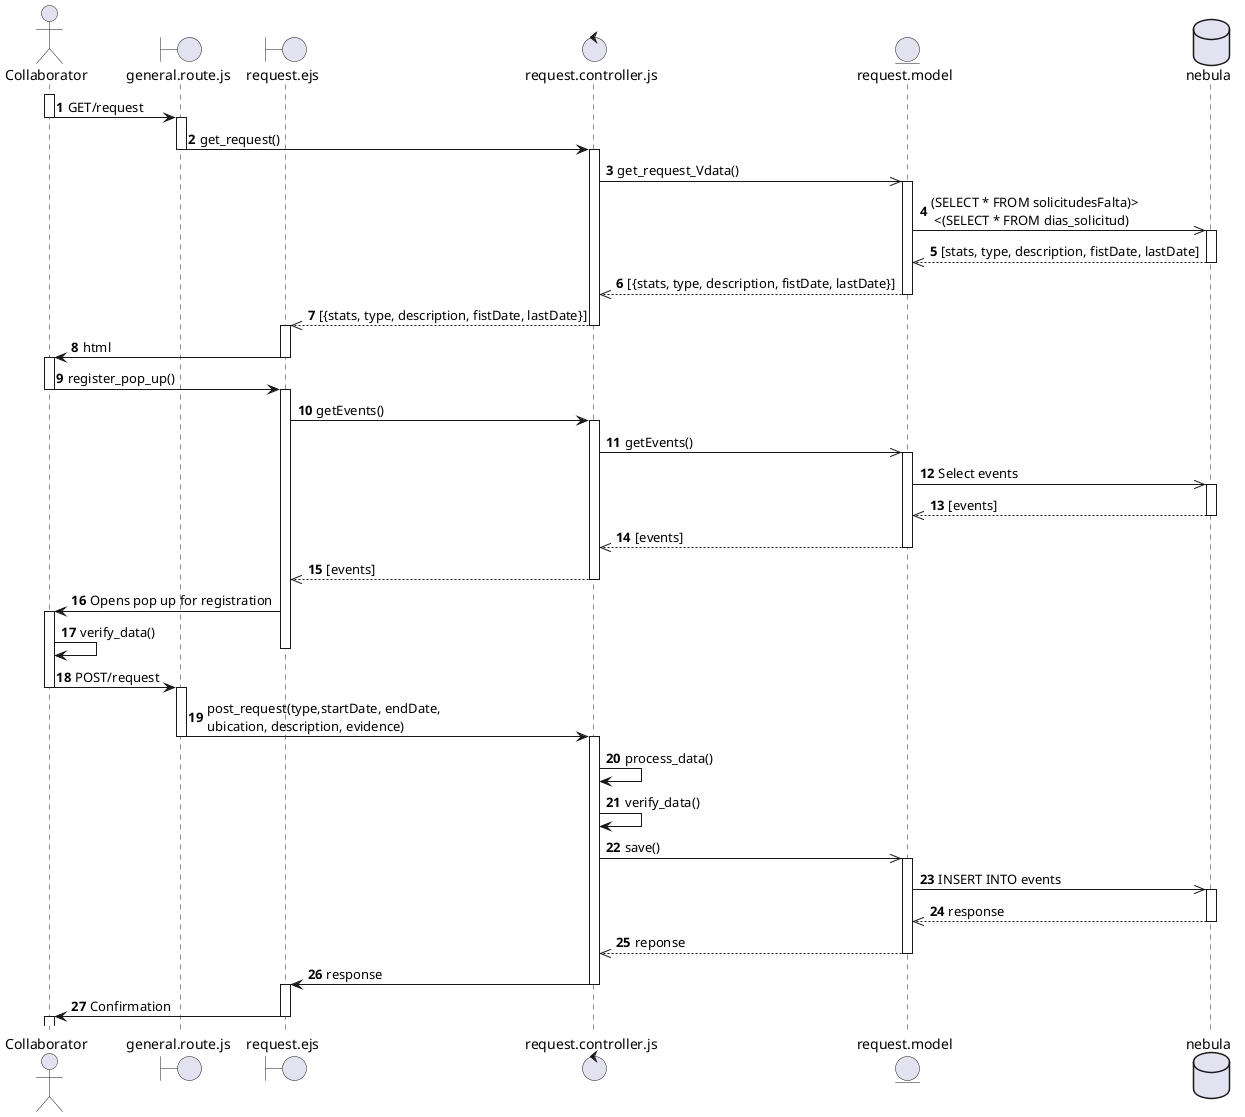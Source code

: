 @startuml Prueba
autonumber
actor Collaborator
boundary general.route.js as gRoutes
boundary request.ejs as rView
control request.controller.js as rController
entity request.model as rModel
database nebula as neb

activate Collaborator
Collaborator -> gRoutes : GET/request
deactivate Collaborator

activate gRoutes
gRoutes -> rController: get_request()
deactivate gRoutes

activate rController
rController ->> rModel: get_request_Vdata()

activate rModel
rModel ->> neb: (SELECT * FROM solicitudesFalta)>\n <(SELECT * FROM dias_solicitud)

activate neb
neb-->> rModel: [stats, type, description, fistDate, lastDate]
deactivate neb

rModel -->> rController: [{stats, type, description, fistDate, lastDate}]
deactivate rModel

rController -->> rView: [{stats, type, description, fistDate, lastDate}]
deactivate rController

activate rView
rView -> Collaborator: html
deactivate rView

activate Collaborator
Collaborator -> rView : register_pop_up()
deactivate Collaborator

activate rView
rView -> rController : getEvents()
activate rController
rController ->> rModel : getEvents()
activate rModel
rModel ->> neb : Select events
activate neb
neb -->> rModel : [events]
deactivate neb
rModel -->> rController : [events]
deactivate rModel
rController -->> rView : [events]
deactivate rController

rView -> Collaborator : Opens pop up for registration
activate Collaborator
Collaborator -> Collaborator : verify_data()
deactivate rView


Collaborator -> gRoutes :POST/request
deactivate Collaborator


activate gRoutes
gRoutes -> rController : post_request(type,startDate, endDate, \nubication, description, evidence)
deactivate gRoutes

' Pre-procesa información antes de guardarla en db
' De rango a dias específicos que se guardan en db

activate rController
rController -> rController: process_data()
rController -> rController : verify_data()
rController ->> rModel: save()

activate rModel
rModel ->> neb : INSERT INTO events
activate neb
neb -->> rModel : response
deactivate neb
rModel -->> rController : reponse
deactivate rModel
rController -> rView : response
deactivate rController
activate rView 
rView -> Collaborator : Confirmation
deactivate rView
activate Collaborator





@enduml